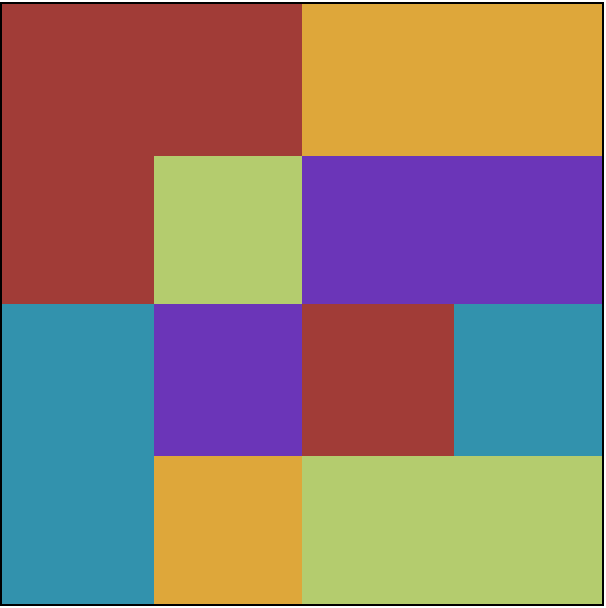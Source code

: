 <mxfile version="14.5.1" type="device"><diagram id="5wjLVq-uQqRlZIPnctcq" name="Page-1"><mxGraphModel dx="920" dy="594" grid="1" gridSize="10" guides="1" tooltips="1" connect="1" arrows="1" fold="1" page="1" pageScale="1" pageWidth="1100" pageHeight="1700" math="0" shadow="0"><root><mxCell id="0"/><mxCell id="1" parent="0"/><mxCell id="AA0S5FQE0_Tpk-XE2iDl-22" value="" style="shape=table;html=1;whiteSpace=wrap;startSize=0;container=1;collapsible=0;childLayout=tableLayout;fillColor=#dea73a;strokeWidth=2;direction=east;flipH=1;flipV=1;" vertex="1" parent="1"><mxGeometry x="220" y="20" width="300" height="300" as="geometry"/></mxCell><mxCell id="AA0S5FQE0_Tpk-XE2iDl-23" value="" style="shape=partialRectangle;html=1;whiteSpace=wrap;collapsible=0;dropTarget=0;pointerEvents=0;fillColor=none;top=0;left=0;bottom=0;right=0;points=[[0,0.5],[1,0.5]];portConstraint=eastwest;strokeWidth=2;direction=south;flipH=1;flipV=1;" vertex="1" parent="AA0S5FQE0_Tpk-XE2iDl-22"><mxGeometry width="300" height="76" as="geometry"/></mxCell><mxCell id="AA0S5FQE0_Tpk-XE2iDl-24" value="" style="shape=partialRectangle;html=1;whiteSpace=wrap;connectable=0;overflow=hidden;top=0;left=0;bottom=0;right=0;fillColor=#a13c37;strokeWidth=2;direction=south;flipH=1;flipV=1;" vertex="1" parent="AA0S5FQE0_Tpk-XE2iDl-23"><mxGeometry width="76" height="76" as="geometry"/></mxCell><mxCell id="AA0S5FQE0_Tpk-XE2iDl-25" value="" style="shape=partialRectangle;html=1;whiteSpace=wrap;connectable=0;overflow=hidden;top=0;left=0;bottom=0;right=0;fillColor=#A13C37;strokeWidth=2;direction=south;flipH=1;flipV=1;" vertex="1" parent="AA0S5FQE0_Tpk-XE2iDl-23"><mxGeometry x="76" width="74" height="76" as="geometry"/></mxCell><mxCell id="AA0S5FQE0_Tpk-XE2iDl-26" value="" style="shape=partialRectangle;html=1;whiteSpace=wrap;connectable=0;overflow=hidden;top=0;left=0;bottom=0;right=0;fillColor=#DEA73A;strokeWidth=2;direction=south;flipH=1;flipV=1;" vertex="1" parent="AA0S5FQE0_Tpk-XE2iDl-23"><mxGeometry x="150" width="76" height="76" as="geometry"/></mxCell><mxCell id="AA0S5FQE0_Tpk-XE2iDl-27" value="" style="shape=partialRectangle;html=1;whiteSpace=wrap;connectable=0;overflow=hidden;top=0;left=0;bottom=0;right=0;fillColor=#DEA73A;strokeWidth=2;direction=south;flipH=1;flipV=1;" vertex="1" parent="AA0S5FQE0_Tpk-XE2iDl-23"><mxGeometry x="226" width="74" height="76" as="geometry"/></mxCell><mxCell id="AA0S5FQE0_Tpk-XE2iDl-28" value="" style="shape=partialRectangle;html=1;whiteSpace=wrap;collapsible=0;dropTarget=0;pointerEvents=0;fillColor=none;top=0;left=0;bottom=0;right=0;points=[[0,0.5],[1,0.5]];portConstraint=eastwest;strokeWidth=2;direction=south;flipH=1;flipV=1;" vertex="1" parent="AA0S5FQE0_Tpk-XE2iDl-22"><mxGeometry y="76" width="300" height="74" as="geometry"/></mxCell><mxCell id="AA0S5FQE0_Tpk-XE2iDl-29" value="" style="shape=partialRectangle;html=1;whiteSpace=wrap;connectable=0;overflow=hidden;top=0;left=0;bottom=0;right=0;fillColor=#A13C37;strokeWidth=2;direction=south;flipH=1;flipV=1;" vertex="1" parent="AA0S5FQE0_Tpk-XE2iDl-28"><mxGeometry width="76" height="74" as="geometry"/></mxCell><mxCell id="AA0S5FQE0_Tpk-XE2iDl-30" value="" style="shape=partialRectangle;html=1;whiteSpace=wrap;connectable=0;overflow=hidden;top=0;left=0;bottom=0;right=0;fillColor=#b4cc6e;strokeWidth=2;direction=south;flipH=1;flipV=1;" vertex="1" parent="AA0S5FQE0_Tpk-XE2iDl-28"><mxGeometry x="76" width="74" height="74" as="geometry"/></mxCell><mxCell id="AA0S5FQE0_Tpk-XE2iDl-31" value="" style="shape=partialRectangle;html=1;whiteSpace=wrap;connectable=0;overflow=hidden;top=0;left=0;bottom=0;right=0;fillColor=#6B35B8;strokeWidth=2;direction=south;flipH=1;flipV=1;" vertex="1" parent="AA0S5FQE0_Tpk-XE2iDl-28"><mxGeometry x="150" width="76" height="74" as="geometry"/></mxCell><mxCell id="AA0S5FQE0_Tpk-XE2iDl-32" value="" style="shape=partialRectangle;html=1;whiteSpace=wrap;connectable=0;overflow=hidden;top=0;left=0;bottom=0;right=0;fillColor=#6b35b8;strokeWidth=2;direction=south;flipH=1;flipV=1;" vertex="1" parent="AA0S5FQE0_Tpk-XE2iDl-28"><mxGeometry x="226" width="74" height="74" as="geometry"/></mxCell><mxCell id="AA0S5FQE0_Tpk-XE2iDl-33" value="" style="shape=partialRectangle;html=1;whiteSpace=wrap;collapsible=0;dropTarget=0;pointerEvents=0;fillColor=none;top=0;left=0;bottom=0;right=0;points=[[0,0.5],[1,0.5]];portConstraint=eastwest;strokeWidth=2;direction=south;flipH=1;flipV=1;" vertex="1" parent="AA0S5FQE0_Tpk-XE2iDl-22"><mxGeometry y="150" width="300" height="76" as="geometry"/></mxCell><mxCell id="AA0S5FQE0_Tpk-XE2iDl-34" value="" style="shape=partialRectangle;html=1;whiteSpace=wrap;connectable=0;overflow=hidden;top=0;left=0;bottom=0;right=0;strokeWidth=2;fillColor=#3292AD;direction=south;flipH=1;flipV=1;" vertex="1" parent="AA0S5FQE0_Tpk-XE2iDl-33"><mxGeometry width="76" height="76" as="geometry"/></mxCell><mxCell id="AA0S5FQE0_Tpk-XE2iDl-35" value="" style="shape=partialRectangle;html=1;whiteSpace=wrap;connectable=0;overflow=hidden;top=0;left=0;bottom=0;right=0;strokeWidth=2;fillColor=#6B35B8;direction=south;flipH=1;flipV=1;" vertex="1" parent="AA0S5FQE0_Tpk-XE2iDl-33"><mxGeometry x="76" width="74" height="76" as="geometry"/></mxCell><mxCell id="AA0S5FQE0_Tpk-XE2iDl-36" value="" style="shape=partialRectangle;html=1;whiteSpace=wrap;connectable=0;overflow=hidden;top=0;left=0;bottom=0;right=0;strokeWidth=2;fillColor=#A13C37;direction=south;flipH=1;flipV=1;" vertex="1" parent="AA0S5FQE0_Tpk-XE2iDl-33"><mxGeometry x="150" width="76" height="76" as="geometry"/></mxCell><mxCell id="AA0S5FQE0_Tpk-XE2iDl-37" value="" style="shape=partialRectangle;html=1;whiteSpace=wrap;connectable=0;overflow=hidden;top=0;left=0;bottom=0;right=0;fillColor=#3292ad;strokeWidth=2;direction=south;flipH=1;flipV=1;" vertex="1" parent="AA0S5FQE0_Tpk-XE2iDl-33"><mxGeometry x="226" width="74" height="76" as="geometry"/></mxCell><mxCell id="AA0S5FQE0_Tpk-XE2iDl-38" value="" style="shape=partialRectangle;html=1;whiteSpace=wrap;collapsible=0;dropTarget=0;pointerEvents=0;fillColor=none;top=0;left=0;bottom=0;right=0;points=[[0,0.5],[1,0.5]];portConstraint=eastwest;strokeWidth=2;direction=south;flipH=1;flipV=1;" vertex="1" parent="AA0S5FQE0_Tpk-XE2iDl-22"><mxGeometry y="226" width="300" height="74" as="geometry"/></mxCell><mxCell id="AA0S5FQE0_Tpk-XE2iDl-39" value="" style="shape=partialRectangle;html=1;whiteSpace=wrap;connectable=0;overflow=hidden;top=0;left=0;bottom=0;right=0;strokeWidth=2;fillColor=#3292AD;direction=south;flipH=1;flipV=1;" vertex="1" parent="AA0S5FQE0_Tpk-XE2iDl-38"><mxGeometry width="76" height="74" as="geometry"/></mxCell><mxCell id="AA0S5FQE0_Tpk-XE2iDl-40" value="" style="shape=partialRectangle;html=1;whiteSpace=wrap;connectable=0;overflow=hidden;top=0;left=0;bottom=0;right=0;strokeWidth=2;fillColor=#DEA73A;direction=south;flipH=1;flipV=1;" vertex="1" parent="AA0S5FQE0_Tpk-XE2iDl-38"><mxGeometry x="76" width="74" height="74" as="geometry"/></mxCell><mxCell id="AA0S5FQE0_Tpk-XE2iDl-41" value="" style="shape=partialRectangle;html=1;whiteSpace=wrap;connectable=0;overflow=hidden;top=0;left=0;bottom=0;right=0;strokeWidth=2;fillColor=#B4CC6E;direction=south;flipH=1;flipV=1;" vertex="1" parent="AA0S5FQE0_Tpk-XE2iDl-38"><mxGeometry x="150" width="76" height="74" as="geometry"/></mxCell><mxCell id="AA0S5FQE0_Tpk-XE2iDl-42" value="" style="shape=partialRectangle;html=1;whiteSpace=wrap;connectable=0;overflow=hidden;top=0;left=0;bottom=0;right=0;strokeWidth=2;fillColor=#B4CC6E;direction=south;flipH=1;flipV=1;" vertex="1" parent="AA0S5FQE0_Tpk-XE2iDl-38"><mxGeometry x="226" width="74" height="74" as="geometry"/></mxCell></root></mxGraphModel></diagram></mxfile>